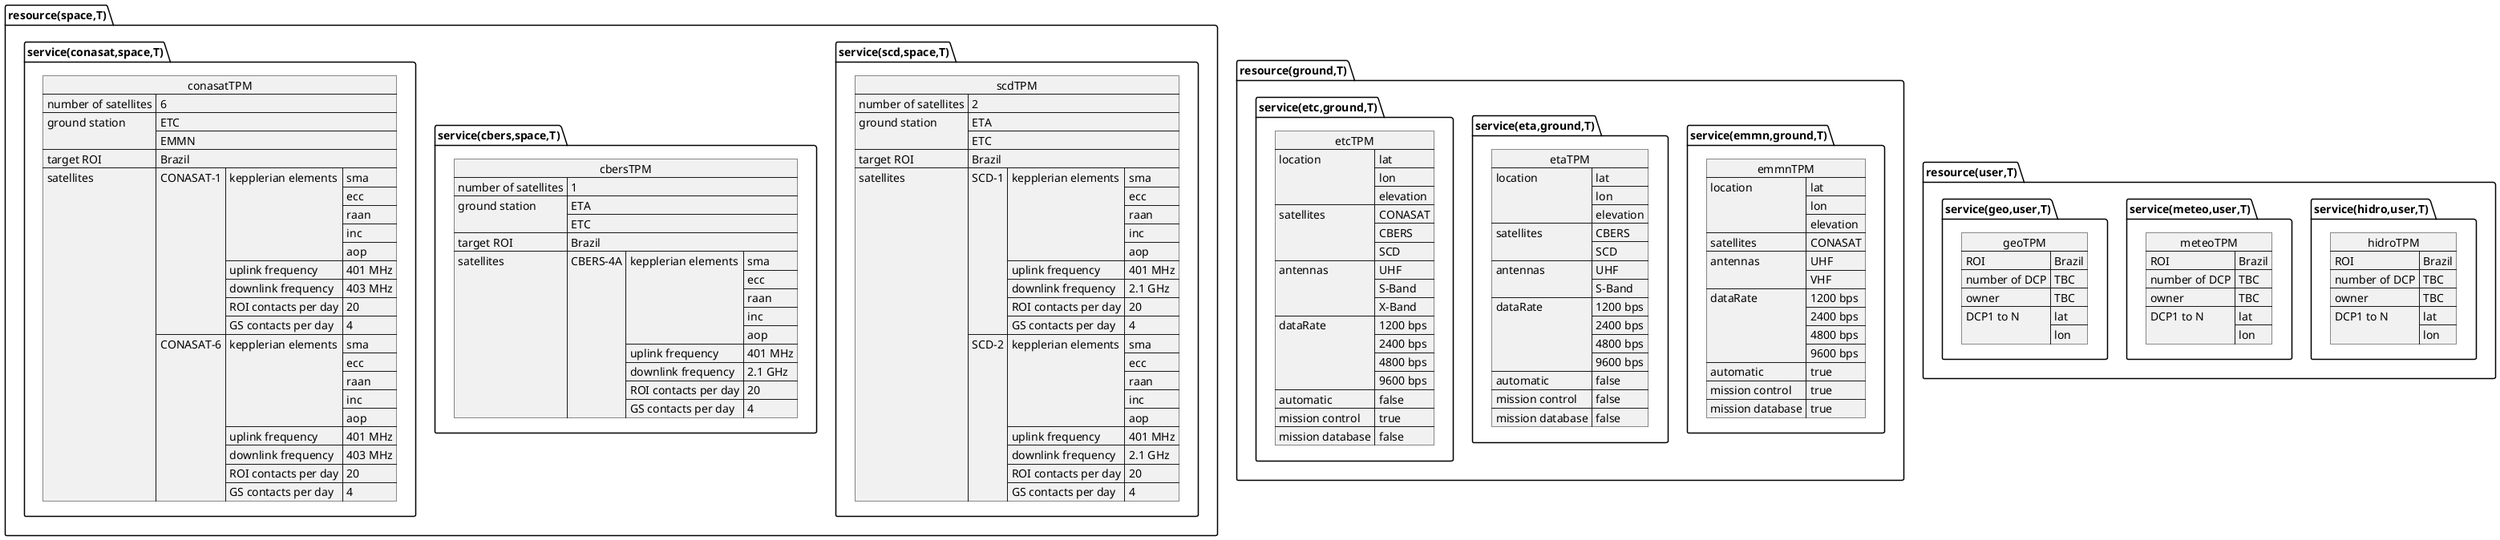 @startuml resources
allowmixing

''''''''''''''''' SPACE SEGMENT '''''''''''''''
'''''''''''''''''''''''''''''''''''''''''''''''
package resource(space,T){
    package service(scd,space,T){
        json scdTPM {
            "number of satellites":2,
            "ground station":["ETA","ETC"],
            "target ROI":"Brazil",
            "satellites":{
                "SCD-1":{
                    "kepplerian elements":["sma","ecc","raan","inc","aop"],
                    "uplink frequency":"401 MHz",
                    "downlink frequency": "2.1 GHz",
                    "ROI contacts per day": 20,
                    "GS contacts per day": 4
                },
                "SCD-2":{
                    "kepplerian elements":["sma","ecc","raan","inc","aop"],
                    "uplink frequency":"401 MHz",
                    "downlink frequency": "2.1 GHz",
                    "ROI contacts per day": 20,
                    "GS contacts per day": 4
                }
            } 
        }
    }
    package service(cbers,space,T){
        json cbersTPM {
            "number of satellites":1,
            "ground station":["ETA","ETC"],
            "target ROI":"Brazil",
            "satellites":{
                "CBERS-4A":{
                    "kepplerian elements":["sma","ecc","raan","inc","aop"],
                    "uplink frequency":"401 MHz",
                    "downlink frequency": "2.1 GHz",
                    "ROI contacts per day": 20,
                    "GS contacts per day": 4
                }
            } 
        }

    }

    package service(conasat,space,T){
        json conasatTPM {
            "number of satellites":6,
            "ground station":["ETC","EMMN"],
            "target ROI":"Brazil",
            "satellites":{
                "CONASAT-1":{
                    "kepplerian elements":["sma","ecc","raan","inc","aop"],
                    "uplink frequency":"401 MHz",
                    "downlink frequency": "403 MHz",
                    "ROI contacts per day": 20,
                    "GS contacts per day": 4
                },
                ' "CONASAT-2":{
                '     "kepplerian elements":["sma","ecc","raan","inc","aop"],
                '     "uplink frequency":"401 MHz",
                '     "downlink frequency": "403 MHz",
                '     "ROI contacts per day": 20,
                '     "GS contacts per day": 4
                ' },
                ' "CONASAT-3":{
                '     "kepplerian elements":["sma","ecc","raan","inc","aop"],
                '     "uplink frequency":"401 MHz",
                '     "downlink frequency": "403 MHz",
                '     "ROI contacts per day": 20,
                '     "GS contacts per day": 4
                ' },
                ' "CONASAT-4":{
                '     "kepplerian elements":["sma","ecc","raan","inc","aop"],
                '     "uplink frequency":"401 MHz",
                '     "downlink frequency": "403 MHz",
                '     "ROI contacts per day": 20,
                '     "GS contacts per day": 4
                ' },
                ' "CONASAT-5":{
                '     "kepplerian elements":["sma","ecc","raan","inc","aop"],
                '     "uplink frequency":"401 MHz",
                '     "downlink frequency": "403 MHz",
                '     "ROI contacts per day": 20,
                '     "GS contacts per day": 4
                ' },
                "CONASAT-6":{
                    "kepplerian elements":["sma","ecc","raan","inc","aop"],
                    "uplink frequency":"401 MHz",
                    "downlink frequency": "403 MHz",
                    "ROI contacts per day": 20,
                    "GS contacts per day": 4
                }
            } 
        }
    }
}

''''''''''''''''' GROUND SEGMENT ''''''''''''''
'''''''''''''''''''''''''''''''''''''''''''''''
package resource(ground,T){
    package service(emmn,ground,T) {
        json emmnTPM {
            "location":["lat","lon","elevation"],
            "satellites":["CONASAT"],
            "antennas":["UHF","VHF"],
            "dataRate": ["1200 bps","2400 bps","4800 bps","9600 bps"],
            "automatic": true,
            "mission control": true,
            "mission database": true
        }
    }
    package service(eta,ground,T) {
        json etaTPM {
            "location":["lat","lon","elevation"],
            "satellites":["CBERS","SCD"],
            "antennas":["UHF","S-Band"],
            "dataRate": ["1200 bps","2400 bps","4800 bps","9600 bps"],
            "automatic": false,
            "mission control": false,
            "mission database": false
        }
    }
    package service(etc,ground,T){
        json etcTPM {
            "location":["lat","lon","elevation"],
            "satellites":["CONASAT","CBERS","SCD"],
            "antennas":["UHF","S-Band","X-Band"],
            "dataRate": ["1200 bps","2400 bps","4800 bps","9600 bps"],
            "automatic": false,
            "mission control": true,
            "mission database": false
        }
    }
}

''''''''''''''''' USER SEGMENT ''''''''''''''''
'''''''''''''''''''''''''''''''''''''''''''''''
package resource(user,T){
    package service(hidro,user,T){
        json hidroTPM {
            "ROI":"Brazil",
            "number of DCP":"TBC",
            "owner":"TBC",
            "DCP1 to N":["lat","lon"]
        }
    }
    package service(meteo,user,T){
        json meteoTPM {
            "ROI":"Brazil",
            "number of DCP":"TBC",
            "owner":"TBC",
            "DCP1 to N":["lat","lon"]
        }
    }
    package service(geo,user,T){
        json geoTPM {
            "ROI":"Brazil",
            "number of DCP":"TBC",
            "owner":"TBC",
            "DCP1 to N":["lat","lon"]
        }
    }
}

@enduml